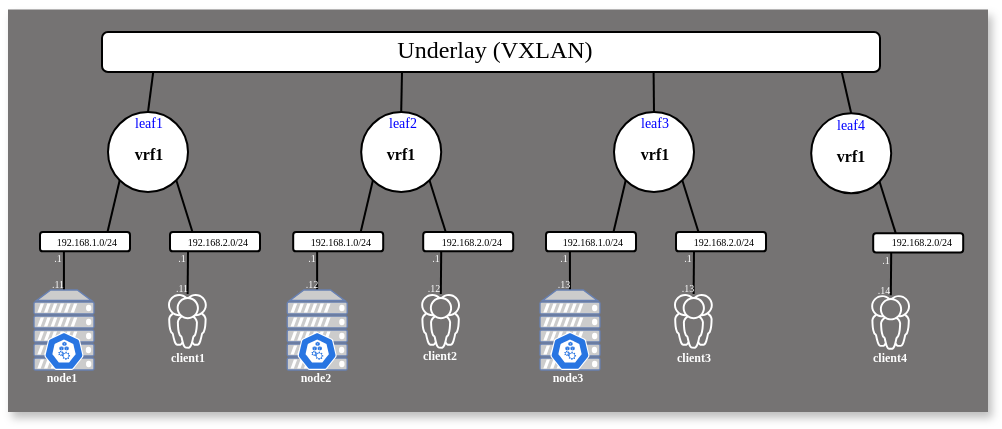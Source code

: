 <mxfile version="21.6.8" type="device">
  <diagram name="Page-1" id="On6yJk_Hg7oKFl7p0mdY">
    <mxGraphModel dx="1036" dy="719" grid="1" gridSize="10" guides="1" tooltips="1" connect="1" arrows="1" fold="1" page="1" pageScale="1" pageWidth="850" pageHeight="1100" math="0" shadow="0">
      <root>
        <mxCell id="0" />
        <mxCell id="1" parent="0" />
        <mxCell id="uLg59qGG4U38qY8t5iAr-1" value="" style="whiteSpace=wrap;html=1;strokeColor=none;fillColor=#757373;labelBackgroundColor=none;shadow=1;fontFamily=Google Sans;fontSource=https%3A%2F%2Ffonts.googleapis.com%2Fcss%3Ffamily%3DGoogle%2BSans;" parent="1" vertex="1">
          <mxGeometry x="110" y="468.75" width="490" height="201.25" as="geometry" />
        </mxCell>
        <mxCell id="uLg59qGG4U38qY8t5iAr-44" value="&lt;font color=&quot;#ffffff&quot; data-font-src=&quot;https://fonts.googleapis.com/css?family=Google+Sans&quot; style=&quot;font-size: 6px;&quot;&gt;&lt;b style=&quot;&quot;&gt;node1&lt;/b&gt;&lt;/font&gt;" style="text;strokeColor=none;align=center;fillColor=none;html=1;verticalAlign=middle;whiteSpace=wrap;rounded=0;rotation=0;fontFamily=Google Sans;fontSource=https%3A%2F%2Ffonts.googleapis.com%2Fcss%3Ffamily%3DGoogle%2BSans;" parent="1" vertex="1">
          <mxGeometry x="119.4" y="649" width="36" height="4" as="geometry" />
        </mxCell>
        <mxCell id="uLg59qGG4U38qY8t5iAr-86" value="&lt;font color=&quot;#ffffff&quot; data-font-src=&quot;https://fonts.googleapis.com/css?family=Google+Sans&quot; style=&quot;font-size: 6px;&quot;&gt;&lt;b style=&quot;&quot;&gt;client1&lt;/b&gt;&lt;/font&gt;" style="text;strokeColor=none;align=center;fillColor=none;html=1;verticalAlign=middle;whiteSpace=wrap;rounded=0;rotation=0;fontFamily=Google Sans;fontSource=https%3A%2F%2Ffonts.googleapis.com%2Fcss%3Ffamily%3DGoogle%2BSans;" parent="1" vertex="1">
          <mxGeometry x="181.7" y="639" width="36" height="4" as="geometry" />
        </mxCell>
        <mxCell id="uLg59qGG4U38qY8t5iAr-94" value="" style="sketch=0;pointerEvents=1;shadow=0;dashed=0;html=1;strokeColor=none;fillColor=#FFFFFF;aspect=fixed;labelPosition=center;verticalLabelPosition=bottom;verticalAlign=top;align=center;outlineConnect=0;shape=mxgraph.vvd.user_group;fontFamily=Google Sans;fontSource=https%3A%2F%2Ffonts.googleapis.com%2Fcss%3Ffamily%3DGoogle%2BSans;" parent="1" vertex="1">
          <mxGeometry x="190" y="611.0" width="19.4" height="27.33" as="geometry" />
        </mxCell>
        <mxCell id="4zfVuzfaXlXtFDiJQvgs-2" value="" style="whiteSpace=wrap;html=1;rounded=1;fontFamily=Google Sans;fontSource=https%3A%2F%2Ffonts.googleapis.com%2Fcss%3Ffamily%3DGoogle%2BSans;" parent="1" vertex="1">
          <mxGeometry x="126" y="580" width="45" height="9.67" as="geometry" />
        </mxCell>
        <mxCell id="4zfVuzfaXlXtFDiJQvgs-95" style="edgeStyle=none;rounded=0;orthogonalLoop=1;jettySize=auto;html=1;exitX=0.5;exitY=0;exitDx=0;exitDy=0;entryX=0.066;entryY=0.981;entryDx=0;entryDy=0;entryPerimeter=0;endArrow=none;endFill=0;fontFamily=Google Sans;fontSource=https%3A%2F%2Ffonts.googleapis.com%2Fcss%3Ffamily%3DGoogle%2BSans;" parent="1" source="4zfVuzfaXlXtFDiJQvgs-3" target="4zfVuzfaXlXtFDiJQvgs-92" edge="1">
          <mxGeometry relative="1" as="geometry" />
        </mxCell>
        <mxCell id="4zfVuzfaXlXtFDiJQvgs-3" value="" style="ellipse;whiteSpace=wrap;html=1;fontFamily=Google Sans;fontSource=https%3A%2F%2Ffonts.googleapis.com%2Fcss%3Ffamily%3DGoogle%2BSans;" parent="1" vertex="1">
          <mxGeometry x="160" y="520" width="40" height="40" as="geometry" />
        </mxCell>
        <mxCell id="4zfVuzfaXlXtFDiJQvgs-8" value="" style="whiteSpace=wrap;html=1;rounded=1;fontFamily=Google Sans;fontSource=https%3A%2F%2Ffonts.googleapis.com%2Fcss%3Ffamily%3DGoogle%2BSans;" parent="1" vertex="1">
          <mxGeometry x="191" y="580" width="45" height="9.67" as="geometry" />
        </mxCell>
        <mxCell id="4zfVuzfaXlXtFDiJQvgs-11" value="&lt;font style=&quot;font-size: 5px;&quot; data-font-src=&quot;https://fonts.googleapis.com/css?family=Google+Sans&quot;&gt;192.168.1.0/24&lt;/font&gt;" style="text;strokeColor=none;align=center;fillColor=none;html=1;verticalAlign=middle;whiteSpace=wrap;rounded=0;fontSize=5;fontFamily=Google Sans;fontSource=https%3A%2F%2Ffonts.googleapis.com%2Fcss%3Ffamily%3DGoogle%2BSans;" parent="1" vertex="1">
          <mxGeometry x="124" y="580" width="51" height="10" as="geometry" />
        </mxCell>
        <mxCell id="4zfVuzfaXlXtFDiJQvgs-12" value="&lt;font style=&quot;font-size: 5px;&quot; data-font-src=&quot;https://fonts.googleapis.com/css?family=Google+Sans&quot;&gt;192.168.2.0/24&lt;/font&gt;" style="text;strokeColor=none;align=center;fillColor=none;html=1;verticalAlign=middle;whiteSpace=wrap;rounded=0;fontSize=5;fontFamily=Google Sans;fontSource=https%3A%2F%2Ffonts.googleapis.com%2Fcss%3Ffamily%3DGoogle%2BSans;" parent="1" vertex="1">
          <mxGeometry x="189" y="580" width="52" height="10.16" as="geometry" />
        </mxCell>
        <mxCell id="4zfVuzfaXlXtFDiJQvgs-14" value="" style="endArrow=none;html=1;rounded=0;fontFamily=Google Sans;fontSource=https%3A%2F%2Ffonts.googleapis.com%2Fcss%3Ffamily%3DGoogle%2BSans;" parent="1" source="uLg59qGG4U38qY8t5iAr-17" edge="1">
          <mxGeometry width="50" height="50" relative="1" as="geometry">
            <mxPoint x="138" y="600" as="sourcePoint" />
            <mxPoint x="137.96" y="590" as="targetPoint" />
          </mxGeometry>
        </mxCell>
        <mxCell id="uLg59qGG4U38qY8t5iAr-17" value="" style="fontColor=#0066CC;verticalAlign=top;verticalLabelPosition=bottom;labelPosition=center;align=center;html=1;outlineConnect=0;fillColor=#CCCCCC;strokeColor=#6881B3;gradientColor=none;gradientDirection=north;strokeWidth=2;shape=mxgraph.networks.server;fontFamily=Google Sans;fontSource=https%3A%2F%2Ffonts.googleapis.com%2Fcss%3Ffamily%3DGoogle%2BSans;" parent="1" vertex="1">
          <mxGeometry x="123.0" y="609" width="30" height="40" as="geometry" />
        </mxCell>
        <mxCell id="uLg59qGG4U38qY8t5iAr-18" value="" style="sketch=0;html=1;dashed=0;whitespace=wrap;fillColor=#2875E2;strokeColor=#ffffff;points=[[0.005,0.63,0],[0.1,0.2,0],[0.9,0.2,0],[0.5,0,0],[0.995,0.63,0],[0.72,0.99,0],[0.5,1,0],[0.28,0.99,0]];verticalLabelPosition=bottom;align=center;verticalAlign=top;shape=mxgraph.kubernetes.icon;prIcon=node;fontFamily=Google Sans;fontSource=https%3A%2F%2Ffonts.googleapis.com%2Fcss%3Ffamily%3DGoogle%2BSans;" parent="1" vertex="1">
          <mxGeometry x="128.2" y="630" width="19.6" height="19" as="geometry" />
        </mxCell>
        <mxCell id="4zfVuzfaXlXtFDiJQvgs-15" value="" style="endArrow=none;html=1;rounded=0;fontFamily=Google Sans;fontSource=https%3A%2F%2Ffonts.googleapis.com%2Fcss%3Ffamily%3DGoogle%2BSans;" parent="1" source="uLg59qGG4U38qY8t5iAr-94" edge="1">
          <mxGeometry width="50" height="50" relative="1" as="geometry">
            <mxPoint x="200" y="619.67" as="sourcePoint" />
            <mxPoint x="200" y="589.67" as="targetPoint" />
          </mxGeometry>
        </mxCell>
        <mxCell id="4zfVuzfaXlXtFDiJQvgs-17" value="&lt;font color=&quot;#ffffff&quot;&gt;.1&lt;/font&gt;" style="text;strokeColor=none;align=center;fillColor=none;html=1;verticalAlign=middle;whiteSpace=wrap;rounded=0;fontSize=5;fontFamily=Google Sans;fontSource=https%3A%2F%2Ffonts.googleapis.com%2Fcss%3Ffamily%3DGoogle%2BSans;" parent="1" vertex="1">
          <mxGeometry x="125" y="588" width="20" height="10" as="geometry" />
        </mxCell>
        <mxCell id="4zfVuzfaXlXtFDiJQvgs-18" value="&lt;font color=&quot;#ffffff&quot;&gt;.11&lt;/font&gt;" style="text;strokeColor=none;align=center;fillColor=none;html=1;verticalAlign=middle;whiteSpace=wrap;rounded=0;fontSize=5;fontFamily=Google Sans;fontSource=https%3A%2F%2Ffonts.googleapis.com%2Fcss%3Ffamily%3DGoogle%2BSans;" parent="1" vertex="1">
          <mxGeometry x="125" y="601" width="20" height="10" as="geometry" />
        </mxCell>
        <mxCell id="4zfVuzfaXlXtFDiJQvgs-19" value="&lt;font color=&quot;#ffffff&quot;&gt;.11&lt;/font&gt;" style="text;strokeColor=none;align=center;fillColor=none;html=1;verticalAlign=middle;whiteSpace=wrap;rounded=0;fontSize=5;fontFamily=Google Sans;fontSource=https%3A%2F%2Ffonts.googleapis.com%2Fcss%3Ffamily%3DGoogle%2BSans;" parent="1" vertex="1">
          <mxGeometry x="187.4" y="603" width="20" height="10" as="geometry" />
        </mxCell>
        <mxCell id="4zfVuzfaXlXtFDiJQvgs-20" value="&lt;font color=&quot;#ffffff&quot;&gt;.1&lt;/font&gt;" style="text;strokeColor=none;align=center;fillColor=none;html=1;verticalAlign=middle;whiteSpace=wrap;rounded=0;fontSize=5;fontFamily=Google Sans;fontSource=https%3A%2F%2Ffonts.googleapis.com%2Fcss%3Ffamily%3DGoogle%2BSans;" parent="1" vertex="1">
          <mxGeometry x="187.4" y="588" width="20" height="10" as="geometry" />
        </mxCell>
        <mxCell id="4zfVuzfaXlXtFDiJQvgs-21" value="" style="endArrow=none;html=1;rounded=0;entryX=0;entryY=1;entryDx=0;entryDy=0;exitX=0.75;exitY=0;exitDx=0;exitDy=0;fontFamily=Google Sans;fontSource=https%3A%2F%2Ffonts.googleapis.com%2Fcss%3Ffamily%3DGoogle%2BSans;" parent="1" source="4zfVuzfaXlXtFDiJQvgs-2" target="4zfVuzfaXlXtFDiJQvgs-3" edge="1">
          <mxGeometry width="50" height="50" relative="1" as="geometry">
            <mxPoint x="140" y="620" as="sourcePoint" />
            <mxPoint x="190" y="570" as="targetPoint" />
          </mxGeometry>
        </mxCell>
        <mxCell id="4zfVuzfaXlXtFDiJQvgs-22" value="" style="endArrow=none;html=1;rounded=0;entryX=1;entryY=1;entryDx=0;entryDy=0;exitX=0.25;exitY=0;exitDx=0;exitDy=0;fontFamily=Google Sans;fontSource=https%3A%2F%2Ffonts.googleapis.com%2Fcss%3Ffamily%3DGoogle%2BSans;" parent="1" source="4zfVuzfaXlXtFDiJQvgs-8" target="4zfVuzfaXlXtFDiJQvgs-3" edge="1">
          <mxGeometry width="50" height="50" relative="1" as="geometry">
            <mxPoint x="140" y="620" as="sourcePoint" />
            <mxPoint x="190" y="570" as="targetPoint" />
          </mxGeometry>
        </mxCell>
        <mxCell id="4zfVuzfaXlXtFDiJQvgs-23" value="&lt;font size=&quot;1&quot; style=&quot;&quot; data-font-src=&quot;https://fonts.googleapis.com/css?family=Google+Sans&quot;&gt;&lt;b style=&quot;font-size: 8px;&quot;&gt;vrf1&lt;/b&gt;&lt;/font&gt;" style="text;strokeColor=none;align=center;fillColor=none;html=1;verticalAlign=middle;whiteSpace=wrap;rounded=0;fontSize=5;fontFamily=Google Sans;fontSource=https%3A%2F%2Ffonts.googleapis.com%2Fcss%3Ffamily%3DGoogle%2BSans;" parent="1" vertex="1">
          <mxGeometry x="154.5" y="535" width="51" height="10" as="geometry" />
        </mxCell>
        <mxCell id="4zfVuzfaXlXtFDiJQvgs-24" value="&lt;font color=&quot;#0000ff&quot; style=&quot;font-size: 7px;&quot; data-font-src=&quot;https://fonts.googleapis.com/css?family=Google+Sans&quot;&gt;leaf1&lt;/font&gt;" style="text;strokeColor=none;align=center;fillColor=none;html=1;verticalAlign=middle;whiteSpace=wrap;rounded=0;fontSize=5;fontFamily=Google Sans;fontSource=https%3A%2F%2Ffonts.googleapis.com%2Fcss%3Ffamily%3DGoogle%2BSans;" parent="1" vertex="1">
          <mxGeometry x="154.5" y="520.58" width="51" height="10" as="geometry" />
        </mxCell>
        <mxCell id="4zfVuzfaXlXtFDiJQvgs-25" value="&lt;font color=&quot;#ffffff&quot; data-font-src=&quot;https://fonts.googleapis.com/css?family=Google+Sans&quot; style=&quot;font-size: 6px;&quot;&gt;&lt;b style=&quot;&quot;&gt;node2&lt;/b&gt;&lt;/font&gt;" style="text;strokeColor=none;align=center;fillColor=none;html=1;verticalAlign=middle;whiteSpace=wrap;rounded=0;rotation=0;fontFamily=Google Sans;fontSource=https%3A%2F%2Ffonts.googleapis.com%2Fcss%3Ffamily%3DGoogle%2BSans;" parent="1" vertex="1">
          <mxGeometry x="246" y="649" width="36" height="4" as="geometry" />
        </mxCell>
        <mxCell id="4zfVuzfaXlXtFDiJQvgs-26" value="&lt;font color=&quot;#ffffff&quot; data-font-src=&quot;https://fonts.googleapis.com/css?family=Google+Sans&quot; style=&quot;font-size: 6px;&quot;&gt;&lt;b style=&quot;&quot;&gt;client2&lt;/b&gt;&lt;/font&gt;" style="text;strokeColor=none;align=center;fillColor=none;html=1;verticalAlign=middle;whiteSpace=wrap;rounded=0;rotation=0;fontFamily=Google Sans;fontSource=https%3A%2F%2Ffonts.googleapis.com%2Fcss%3Ffamily%3DGoogle%2BSans;" parent="1" vertex="1">
          <mxGeometry x="308.3" y="638.33" width="36" height="4" as="geometry" />
        </mxCell>
        <mxCell id="4zfVuzfaXlXtFDiJQvgs-27" value="" style="sketch=0;pointerEvents=1;shadow=0;dashed=0;html=1;strokeColor=none;fillColor=#FFFFFF;aspect=fixed;labelPosition=center;verticalLabelPosition=bottom;verticalAlign=top;align=center;outlineConnect=0;shape=mxgraph.vvd.user_group;fontFamily=Google Sans;fontSource=https%3A%2F%2Ffonts.googleapis.com%2Fcss%3Ffamily%3DGoogle%2BSans;" parent="1" vertex="1">
          <mxGeometry x="316.6" y="611.0" width="19.4" height="27.33" as="geometry" />
        </mxCell>
        <mxCell id="4zfVuzfaXlXtFDiJQvgs-28" value="" style="whiteSpace=wrap;html=1;rounded=1;fontFamily=Google Sans;fontSource=https%3A%2F%2Ffonts.googleapis.com%2Fcss%3Ffamily%3DGoogle%2BSans;" parent="1" vertex="1">
          <mxGeometry x="252.6" y="580" width="45" height="9.67" as="geometry" />
        </mxCell>
        <mxCell id="4zfVuzfaXlXtFDiJQvgs-29" value="" style="ellipse;whiteSpace=wrap;html=1;fontFamily=Google Sans;fontSource=https%3A%2F%2Ffonts.googleapis.com%2Fcss%3Ffamily%3DGoogle%2BSans;" parent="1" vertex="1">
          <mxGeometry x="286.6" y="520" width="40" height="40" as="geometry" />
        </mxCell>
        <mxCell id="4zfVuzfaXlXtFDiJQvgs-30" value="" style="whiteSpace=wrap;html=1;rounded=1;fontFamily=Google Sans;fontSource=https%3A%2F%2Ffonts.googleapis.com%2Fcss%3Ffamily%3DGoogle%2BSans;" parent="1" vertex="1">
          <mxGeometry x="317.6" y="580" width="45" height="9.67" as="geometry" />
        </mxCell>
        <mxCell id="4zfVuzfaXlXtFDiJQvgs-31" value="&lt;font style=&quot;font-size: 5px;&quot; data-font-src=&quot;https://fonts.googleapis.com/css?family=Google+Sans&quot;&gt;192.168.1.0/24&lt;/font&gt;" style="text;strokeColor=none;align=center;fillColor=none;html=1;verticalAlign=middle;whiteSpace=wrap;rounded=0;fontSize=5;fontFamily=Google Sans;fontSource=https%3A%2F%2Ffonts.googleapis.com%2Fcss%3Ffamily%3DGoogle%2BSans;" parent="1" vertex="1">
          <mxGeometry x="250.6" y="580" width="51" height="10" as="geometry" />
        </mxCell>
        <mxCell id="4zfVuzfaXlXtFDiJQvgs-32" value="&lt;font style=&quot;font-size: 5px;&quot; data-font-src=&quot;https://fonts.googleapis.com/css?family=Google+Sans&quot;&gt;192.168.2.0/24&lt;/font&gt;" style="text;strokeColor=none;align=center;fillColor=none;html=1;verticalAlign=middle;whiteSpace=wrap;rounded=0;fontSize=5;fontFamily=Google Sans;fontSource=https%3A%2F%2Ffonts.googleapis.com%2Fcss%3Ffamily%3DGoogle%2BSans;" parent="1" vertex="1">
          <mxGeometry x="315.6" y="580" width="52" height="10.16" as="geometry" />
        </mxCell>
        <mxCell id="4zfVuzfaXlXtFDiJQvgs-33" value="" style="endArrow=none;html=1;rounded=0;fontFamily=Google Sans;fontSource=https%3A%2F%2Ffonts.googleapis.com%2Fcss%3Ffamily%3DGoogle%2BSans;" parent="1" source="4zfVuzfaXlXtFDiJQvgs-34" edge="1">
          <mxGeometry width="50" height="50" relative="1" as="geometry">
            <mxPoint x="264.6" y="600" as="sourcePoint" />
            <mxPoint x="264.56" y="590" as="targetPoint" />
          </mxGeometry>
        </mxCell>
        <mxCell id="4zfVuzfaXlXtFDiJQvgs-34" value="" style="fontColor=#0066CC;verticalAlign=top;verticalLabelPosition=bottom;labelPosition=center;align=center;html=1;outlineConnect=0;fillColor=#CCCCCC;strokeColor=#6881B3;gradientColor=none;gradientDirection=north;strokeWidth=2;shape=mxgraph.networks.server;fontFamily=Google Sans;fontSource=https%3A%2F%2Ffonts.googleapis.com%2Fcss%3Ffamily%3DGoogle%2BSans;" parent="1" vertex="1">
          <mxGeometry x="249.6" y="609" width="30" height="40" as="geometry" />
        </mxCell>
        <mxCell id="4zfVuzfaXlXtFDiJQvgs-35" value="" style="sketch=0;html=1;dashed=0;whitespace=wrap;fillColor=#2875E2;strokeColor=#ffffff;points=[[0.005,0.63,0],[0.1,0.2,0],[0.9,0.2,0],[0.5,0,0],[0.995,0.63,0],[0.72,0.99,0],[0.5,1,0],[0.28,0.99,0]];verticalLabelPosition=bottom;align=center;verticalAlign=top;shape=mxgraph.kubernetes.icon;prIcon=node;fontFamily=Google Sans;fontSource=https%3A%2F%2Ffonts.googleapis.com%2Fcss%3Ffamily%3DGoogle%2BSans;" parent="1" vertex="1">
          <mxGeometry x="254.8" y="630" width="19.6" height="19" as="geometry" />
        </mxCell>
        <mxCell id="4zfVuzfaXlXtFDiJQvgs-36" value="" style="endArrow=none;html=1;rounded=0;fontFamily=Google Sans;fontSource=https%3A%2F%2Ffonts.googleapis.com%2Fcss%3Ffamily%3DGoogle%2BSans;" parent="1" source="4zfVuzfaXlXtFDiJQvgs-27" edge="1">
          <mxGeometry width="50" height="50" relative="1" as="geometry">
            <mxPoint x="326.6" y="619.67" as="sourcePoint" />
            <mxPoint x="326.6" y="589.67" as="targetPoint" />
          </mxGeometry>
        </mxCell>
        <mxCell id="4zfVuzfaXlXtFDiJQvgs-37" value="&lt;font color=&quot;#ffffff&quot;&gt;.1&lt;/font&gt;" style="text;strokeColor=none;align=center;fillColor=none;html=1;verticalAlign=middle;whiteSpace=wrap;rounded=0;fontSize=5;fontFamily=Google Sans;fontSource=https%3A%2F%2Ffonts.googleapis.com%2Fcss%3Ffamily%3DGoogle%2BSans;" parent="1" vertex="1">
          <mxGeometry x="251.6" y="588" width="20" height="10" as="geometry" />
        </mxCell>
        <mxCell id="4zfVuzfaXlXtFDiJQvgs-38" value="&lt;font color=&quot;#ffffff&quot;&gt;.12&lt;/font&gt;" style="text;strokeColor=none;align=center;fillColor=none;html=1;verticalAlign=middle;whiteSpace=wrap;rounded=0;fontSize=5;fontFamily=Google Sans;fontSource=https%3A%2F%2Ffonts.googleapis.com%2Fcss%3Ffamily%3DGoogle%2BSans;" parent="1" vertex="1">
          <mxGeometry x="251.6" y="601" width="20" height="10" as="geometry" />
        </mxCell>
        <mxCell id="4zfVuzfaXlXtFDiJQvgs-39" value="&lt;font color=&quot;#ffffff&quot;&gt;.12&lt;/font&gt;" style="text;strokeColor=none;align=center;fillColor=none;html=1;verticalAlign=middle;whiteSpace=wrap;rounded=0;fontSize=5;fontFamily=Google Sans;fontSource=https%3A%2F%2Ffonts.googleapis.com%2Fcss%3Ffamily%3DGoogle%2BSans;" parent="1" vertex="1">
          <mxGeometry x="313" y="603" width="20" height="10" as="geometry" />
        </mxCell>
        <mxCell id="4zfVuzfaXlXtFDiJQvgs-40" value="&lt;font color=&quot;#ffffff&quot;&gt;.1&lt;/font&gt;" style="text;strokeColor=none;align=center;fillColor=none;html=1;verticalAlign=middle;whiteSpace=wrap;rounded=0;fontSize=5;fontFamily=Google Sans;fontSource=https%3A%2F%2Ffonts.googleapis.com%2Fcss%3Ffamily%3DGoogle%2BSans;" parent="1" vertex="1">
          <mxGeometry x="314" y="588" width="20" height="10" as="geometry" />
        </mxCell>
        <mxCell id="4zfVuzfaXlXtFDiJQvgs-41" value="" style="endArrow=none;html=1;rounded=0;entryX=0;entryY=1;entryDx=0;entryDy=0;exitX=0.75;exitY=0;exitDx=0;exitDy=0;fontFamily=Google Sans;fontSource=https%3A%2F%2Ffonts.googleapis.com%2Fcss%3Ffamily%3DGoogle%2BSans;" parent="1" source="4zfVuzfaXlXtFDiJQvgs-28" target="4zfVuzfaXlXtFDiJQvgs-29" edge="1">
          <mxGeometry width="50" height="50" relative="1" as="geometry">
            <mxPoint x="266.6" y="620" as="sourcePoint" />
            <mxPoint x="316.6" y="570" as="targetPoint" />
          </mxGeometry>
        </mxCell>
        <mxCell id="4zfVuzfaXlXtFDiJQvgs-42" value="" style="endArrow=none;html=1;rounded=0;entryX=1;entryY=1;entryDx=0;entryDy=0;exitX=0.25;exitY=0;exitDx=0;exitDy=0;fontFamily=Google Sans;fontSource=https%3A%2F%2Ffonts.googleapis.com%2Fcss%3Ffamily%3DGoogle%2BSans;" parent="1" source="4zfVuzfaXlXtFDiJQvgs-30" target="4zfVuzfaXlXtFDiJQvgs-29" edge="1">
          <mxGeometry width="50" height="50" relative="1" as="geometry">
            <mxPoint x="266.6" y="620" as="sourcePoint" />
            <mxPoint x="316.6" y="570" as="targetPoint" />
          </mxGeometry>
        </mxCell>
        <mxCell id="4zfVuzfaXlXtFDiJQvgs-43" value="&lt;font size=&quot;1&quot; style=&quot;&quot; data-font-src=&quot;https://fonts.googleapis.com/css?family=Google+Sans&quot;&gt;&lt;b style=&quot;font-size: 8px;&quot;&gt;vrf1&lt;/b&gt;&lt;/font&gt;" style="text;strokeColor=none;align=center;fillColor=none;html=1;verticalAlign=middle;whiteSpace=wrap;rounded=0;fontSize=5;fontFamily=Google Sans;fontSource=https%3A%2F%2Ffonts.googleapis.com%2Fcss%3Ffamily%3DGoogle%2BSans;" parent="1" vertex="1">
          <mxGeometry x="281.1" y="535" width="51" height="10" as="geometry" />
        </mxCell>
        <mxCell id="4zfVuzfaXlXtFDiJQvgs-44" value="&lt;font color=&quot;#0000ff&quot; style=&quot;font-size: 7px;&quot; data-font-src=&quot;https://fonts.googleapis.com/css?family=Google+Sans&quot;&gt;leaf2&lt;/font&gt;" style="text;strokeColor=none;align=center;fillColor=none;html=1;verticalAlign=middle;whiteSpace=wrap;rounded=0;fontSize=5;fontFamily=Google Sans;fontSource=https%3A%2F%2Ffonts.googleapis.com%2Fcss%3Ffamily%3DGoogle%2BSans;" parent="1" vertex="1">
          <mxGeometry x="282" y="520.58" width="51" height="10" as="geometry" />
        </mxCell>
        <mxCell id="4zfVuzfaXlXtFDiJQvgs-45" value="&lt;font color=&quot;#ffffff&quot; data-font-src=&quot;https://fonts.googleapis.com/css?family=Google+Sans&quot; style=&quot;font-size: 6px;&quot;&gt;&lt;b style=&quot;&quot;&gt;node3&lt;/b&gt;&lt;/font&gt;" style="text;strokeColor=none;align=center;fillColor=none;html=1;verticalAlign=middle;whiteSpace=wrap;rounded=0;rotation=0;fontFamily=Google Sans;fontSource=https%3A%2F%2Ffonts.googleapis.com%2Fcss%3Ffamily%3DGoogle%2BSans;" parent="1" vertex="1">
          <mxGeometry x="372.4" y="649" width="36" height="4" as="geometry" />
        </mxCell>
        <mxCell id="4zfVuzfaXlXtFDiJQvgs-46" value="&lt;font color=&quot;#ffffff&quot; data-font-src=&quot;https://fonts.googleapis.com/css?family=Google+Sans&quot; style=&quot;font-size: 6px;&quot;&gt;&lt;b style=&quot;&quot;&gt;client3&lt;/b&gt;&lt;/font&gt;" style="text;strokeColor=none;align=center;fillColor=none;html=1;verticalAlign=middle;whiteSpace=wrap;rounded=0;rotation=0;fontFamily=Google Sans;fontSource=https%3A%2F%2Ffonts.googleapis.com%2Fcss%3Ffamily%3DGoogle%2BSans;" parent="1" vertex="1">
          <mxGeometry x="434.7" y="639" width="36" height="4" as="geometry" />
        </mxCell>
        <mxCell id="4zfVuzfaXlXtFDiJQvgs-47" value="" style="sketch=0;pointerEvents=1;shadow=0;dashed=0;html=1;strokeColor=none;fillColor=#FFFFFF;aspect=fixed;labelPosition=center;verticalLabelPosition=bottom;verticalAlign=top;align=center;outlineConnect=0;shape=mxgraph.vvd.user_group;fontFamily=Google Sans;fontSource=https%3A%2F%2Ffonts.googleapis.com%2Fcss%3Ffamily%3DGoogle%2BSans;" parent="1" vertex="1">
          <mxGeometry x="443" y="611.0" width="19.4" height="27.33" as="geometry" />
        </mxCell>
        <mxCell id="4zfVuzfaXlXtFDiJQvgs-48" value="" style="whiteSpace=wrap;html=1;rounded=1;fontFamily=Google Sans;fontSource=https%3A%2F%2Ffonts.googleapis.com%2Fcss%3Ffamily%3DGoogle%2BSans;" parent="1" vertex="1">
          <mxGeometry x="379" y="580" width="45" height="9.67" as="geometry" />
        </mxCell>
        <mxCell id="4zfVuzfaXlXtFDiJQvgs-49" value="" style="ellipse;whiteSpace=wrap;html=1;fontFamily=Google Sans;fontSource=https%3A%2F%2Ffonts.googleapis.com%2Fcss%3Ffamily%3DGoogle%2BSans;" parent="1" vertex="1">
          <mxGeometry x="413" y="520" width="40" height="40" as="geometry" />
        </mxCell>
        <mxCell id="4zfVuzfaXlXtFDiJQvgs-50" value="" style="whiteSpace=wrap;html=1;rounded=1;fontFamily=Google Sans;fontSource=https%3A%2F%2Ffonts.googleapis.com%2Fcss%3Ffamily%3DGoogle%2BSans;" parent="1" vertex="1">
          <mxGeometry x="444" y="580" width="45" height="9.67" as="geometry" />
        </mxCell>
        <mxCell id="4zfVuzfaXlXtFDiJQvgs-51" value="&lt;font style=&quot;font-size: 5px;&quot; data-font-src=&quot;https://fonts.googleapis.com/css?family=Google+Sans&quot;&gt;192.168.1.0/24&lt;/font&gt;" style="text;strokeColor=none;align=center;fillColor=none;html=1;verticalAlign=middle;whiteSpace=wrap;rounded=0;fontSize=5;fontFamily=Google Sans;fontSource=https%3A%2F%2Ffonts.googleapis.com%2Fcss%3Ffamily%3DGoogle%2BSans;" parent="1" vertex="1">
          <mxGeometry x="377" y="580" width="51" height="10" as="geometry" />
        </mxCell>
        <mxCell id="4zfVuzfaXlXtFDiJQvgs-52" value="&lt;font style=&quot;font-size: 5px;&quot; data-font-src=&quot;https://fonts.googleapis.com/css?family=Google+Sans&quot;&gt;192.168.2.0/24&lt;/font&gt;" style="text;strokeColor=none;align=center;fillColor=none;html=1;verticalAlign=middle;whiteSpace=wrap;rounded=0;fontSize=5;fontFamily=Google Sans;fontSource=https%3A%2F%2Ffonts.googleapis.com%2Fcss%3Ffamily%3DGoogle%2BSans;" parent="1" vertex="1">
          <mxGeometry x="442" y="580" width="52" height="10.16" as="geometry" />
        </mxCell>
        <mxCell id="4zfVuzfaXlXtFDiJQvgs-53" value="" style="endArrow=none;html=1;rounded=0;fontFamily=Google Sans;fontSource=https%3A%2F%2Ffonts.googleapis.com%2Fcss%3Ffamily%3DGoogle%2BSans;" parent="1" source="4zfVuzfaXlXtFDiJQvgs-54" edge="1">
          <mxGeometry width="50" height="50" relative="1" as="geometry">
            <mxPoint x="391" y="600" as="sourcePoint" />
            <mxPoint x="390.96" y="590" as="targetPoint" />
          </mxGeometry>
        </mxCell>
        <mxCell id="4zfVuzfaXlXtFDiJQvgs-54" value="" style="fontColor=#0066CC;verticalAlign=top;verticalLabelPosition=bottom;labelPosition=center;align=center;html=1;outlineConnect=0;fillColor=#CCCCCC;strokeColor=#6881B3;gradientColor=none;gradientDirection=north;strokeWidth=2;shape=mxgraph.networks.server;fontFamily=Google Sans;fontSource=https%3A%2F%2Ffonts.googleapis.com%2Fcss%3Ffamily%3DGoogle%2BSans;" parent="1" vertex="1">
          <mxGeometry x="376" y="609" width="30" height="40" as="geometry" />
        </mxCell>
        <mxCell id="4zfVuzfaXlXtFDiJQvgs-55" value="" style="sketch=0;html=1;dashed=0;whitespace=wrap;fillColor=#2875E2;strokeColor=#ffffff;points=[[0.005,0.63,0],[0.1,0.2,0],[0.9,0.2,0],[0.5,0,0],[0.995,0.63,0],[0.72,0.99,0],[0.5,1,0],[0.28,0.99,0]];verticalLabelPosition=bottom;align=center;verticalAlign=top;shape=mxgraph.kubernetes.icon;prIcon=node;fontFamily=Google Sans;fontSource=https%3A%2F%2Ffonts.googleapis.com%2Fcss%3Ffamily%3DGoogle%2BSans;" parent="1" vertex="1">
          <mxGeometry x="381.2" y="630" width="19.6" height="19" as="geometry" />
        </mxCell>
        <mxCell id="4zfVuzfaXlXtFDiJQvgs-56" value="" style="endArrow=none;html=1;rounded=0;fontFamily=Google Sans;fontSource=https%3A%2F%2Ffonts.googleapis.com%2Fcss%3Ffamily%3DGoogle%2BSans;" parent="1" source="4zfVuzfaXlXtFDiJQvgs-47" edge="1">
          <mxGeometry width="50" height="50" relative="1" as="geometry">
            <mxPoint x="453" y="619.67" as="sourcePoint" />
            <mxPoint x="453" y="589.67" as="targetPoint" />
          </mxGeometry>
        </mxCell>
        <mxCell id="4zfVuzfaXlXtFDiJQvgs-57" value="&lt;font color=&quot;#ffffff&quot;&gt;.1&lt;/font&gt;" style="text;strokeColor=none;align=center;fillColor=none;html=1;verticalAlign=middle;whiteSpace=wrap;rounded=0;fontSize=5;fontFamily=Google Sans;fontSource=https%3A%2F%2Ffonts.googleapis.com%2Fcss%3Ffamily%3DGoogle%2BSans;" parent="1" vertex="1">
          <mxGeometry x="378" y="588" width="20" height="10" as="geometry" />
        </mxCell>
        <mxCell id="4zfVuzfaXlXtFDiJQvgs-58" value="&lt;font color=&quot;#ffffff&quot;&gt;.13&lt;/font&gt;" style="text;strokeColor=none;align=center;fillColor=none;html=1;verticalAlign=middle;whiteSpace=wrap;rounded=0;fontSize=5;fontFamily=Google Sans;fontSource=https%3A%2F%2Ffonts.googleapis.com%2Fcss%3Ffamily%3DGoogle%2BSans;" parent="1" vertex="1">
          <mxGeometry x="378" y="601" width="20" height="10" as="geometry" />
        </mxCell>
        <mxCell id="4zfVuzfaXlXtFDiJQvgs-59" value="&lt;font color=&quot;#ffffff&quot;&gt;.13&lt;/font&gt;" style="text;strokeColor=none;align=center;fillColor=none;html=1;verticalAlign=middle;whiteSpace=wrap;rounded=0;fontSize=5;fontFamily=Google Sans;fontSource=https%3A%2F%2Ffonts.googleapis.com%2Fcss%3Ffamily%3DGoogle%2BSans;" parent="1" vertex="1">
          <mxGeometry x="440.4" y="603" width="20" height="10" as="geometry" />
        </mxCell>
        <mxCell id="4zfVuzfaXlXtFDiJQvgs-60" value="&lt;font color=&quot;#ffffff&quot;&gt;.1&lt;/font&gt;" style="text;strokeColor=none;align=center;fillColor=none;html=1;verticalAlign=middle;whiteSpace=wrap;rounded=0;fontSize=5;fontFamily=Google Sans;fontSource=https%3A%2F%2Ffonts.googleapis.com%2Fcss%3Ffamily%3DGoogle%2BSans;" parent="1" vertex="1">
          <mxGeometry x="440.4" y="588" width="20" height="10" as="geometry" />
        </mxCell>
        <mxCell id="4zfVuzfaXlXtFDiJQvgs-61" value="" style="endArrow=none;html=1;rounded=0;entryX=0;entryY=1;entryDx=0;entryDy=0;exitX=0.75;exitY=0;exitDx=0;exitDy=0;fontFamily=Google Sans;fontSource=https%3A%2F%2Ffonts.googleapis.com%2Fcss%3Ffamily%3DGoogle%2BSans;" parent="1" source="4zfVuzfaXlXtFDiJQvgs-48" target="4zfVuzfaXlXtFDiJQvgs-49" edge="1">
          <mxGeometry width="50" height="50" relative="1" as="geometry">
            <mxPoint x="393" y="620" as="sourcePoint" />
            <mxPoint x="443" y="570" as="targetPoint" />
          </mxGeometry>
        </mxCell>
        <mxCell id="4zfVuzfaXlXtFDiJQvgs-62" value="" style="endArrow=none;html=1;rounded=0;entryX=1;entryY=1;entryDx=0;entryDy=0;exitX=0.25;exitY=0;exitDx=0;exitDy=0;fontFamily=Google Sans;fontSource=https%3A%2F%2Ffonts.googleapis.com%2Fcss%3Ffamily%3DGoogle%2BSans;" parent="1" source="4zfVuzfaXlXtFDiJQvgs-50" target="4zfVuzfaXlXtFDiJQvgs-49" edge="1">
          <mxGeometry width="50" height="50" relative="1" as="geometry">
            <mxPoint x="393" y="620" as="sourcePoint" />
            <mxPoint x="443" y="570" as="targetPoint" />
          </mxGeometry>
        </mxCell>
        <mxCell id="4zfVuzfaXlXtFDiJQvgs-63" value="&lt;font size=&quot;1&quot; style=&quot;&quot; data-font-src=&quot;https://fonts.googleapis.com/css?family=Google+Sans&quot;&gt;&lt;b style=&quot;font-size: 8px;&quot;&gt;vrf1&lt;/b&gt;&lt;/font&gt;" style="text;strokeColor=none;align=center;fillColor=none;html=1;verticalAlign=middle;whiteSpace=wrap;rounded=0;fontSize=5;fontFamily=Google Sans;fontSource=https%3A%2F%2Ffonts.googleapis.com%2Fcss%3Ffamily%3DGoogle%2BSans;" parent="1" vertex="1">
          <mxGeometry x="407.5" y="535" width="51" height="10" as="geometry" />
        </mxCell>
        <mxCell id="4zfVuzfaXlXtFDiJQvgs-64" value="&lt;font color=&quot;#0000ff&quot; style=&quot;font-size: 7px;&quot; data-font-src=&quot;https://fonts.googleapis.com/css?family=Google+Sans&quot;&gt;leaf3&lt;/font&gt;" style="text;strokeColor=none;align=center;fillColor=none;html=1;verticalAlign=middle;whiteSpace=wrap;rounded=0;fontSize=5;fontFamily=Google Sans;fontSource=https%3A%2F%2Ffonts.googleapis.com%2Fcss%3Ffamily%3DGoogle%2BSans;" parent="1" vertex="1">
          <mxGeometry x="408" y="520.58" width="51" height="10" as="geometry" />
        </mxCell>
        <mxCell id="4zfVuzfaXlXtFDiJQvgs-66" value="&lt;font color=&quot;#ffffff&quot; data-font-src=&quot;https://fonts.googleapis.com/css?family=Google+Sans&quot; style=&quot;font-size: 6px;&quot;&gt;&lt;b style=&quot;&quot;&gt;client4&lt;/b&gt;&lt;/font&gt;" style="text;strokeColor=none;align=center;fillColor=none;html=1;verticalAlign=middle;whiteSpace=wrap;rounded=0;rotation=0;fontFamily=Google Sans;fontSource=https%3A%2F%2Ffonts.googleapis.com%2Fcss%3Ffamily%3DGoogle%2BSans;" parent="1" vertex="1">
          <mxGeometry x="533.3" y="638.91" width="36" height="4" as="geometry" />
        </mxCell>
        <mxCell id="4zfVuzfaXlXtFDiJQvgs-67" value="" style="sketch=0;pointerEvents=1;shadow=0;dashed=0;html=1;strokeColor=none;fillColor=#FFFFFF;aspect=fixed;labelPosition=center;verticalLabelPosition=bottom;verticalAlign=top;align=center;outlineConnect=0;shape=mxgraph.vvd.user_group;fontFamily=Google Sans;fontSource=https%3A%2F%2Ffonts.googleapis.com%2Fcss%3Ffamily%3DGoogle%2BSans;" parent="1" vertex="1">
          <mxGeometry x="541.6" y="611.58" width="19.4" height="27.33" as="geometry" />
        </mxCell>
        <mxCell id="4zfVuzfaXlXtFDiJQvgs-69" value="" style="ellipse;whiteSpace=wrap;html=1;fontFamily=Google Sans;fontSource=https%3A%2F%2Ffonts.googleapis.com%2Fcss%3Ffamily%3DGoogle%2BSans;" parent="1" vertex="1">
          <mxGeometry x="511.6" y="520.58" width="40" height="40" as="geometry" />
        </mxCell>
        <mxCell id="4zfVuzfaXlXtFDiJQvgs-70" value="" style="whiteSpace=wrap;html=1;rounded=1;fontFamily=Google Sans;fontSource=https%3A%2F%2Ffonts.googleapis.com%2Fcss%3Ffamily%3DGoogle%2BSans;" parent="1" vertex="1">
          <mxGeometry x="542.6" y="580.58" width="45" height="9.67" as="geometry" />
        </mxCell>
        <mxCell id="4zfVuzfaXlXtFDiJQvgs-72" value="&lt;font style=&quot;font-size: 5px;&quot; data-font-src=&quot;https://fonts.googleapis.com/css?family=Google+Sans&quot;&gt;192.168.2.0/24&lt;/font&gt;" style="text;strokeColor=none;align=center;fillColor=none;html=1;verticalAlign=middle;whiteSpace=wrap;rounded=0;fontSize=5;fontFamily=Google Sans;fontSource=https%3A%2F%2Ffonts.googleapis.com%2Fcss%3Ffamily%3DGoogle%2BSans;" parent="1" vertex="1">
          <mxGeometry x="540.6" y="579.58" width="52" height="10.16" as="geometry" />
        </mxCell>
        <mxCell id="4zfVuzfaXlXtFDiJQvgs-76" value="" style="endArrow=none;html=1;rounded=0;fontFamily=Google Sans;fontSource=https%3A%2F%2Ffonts.googleapis.com%2Fcss%3Ffamily%3DGoogle%2BSans;" parent="1" source="4zfVuzfaXlXtFDiJQvgs-67" edge="1">
          <mxGeometry width="50" height="50" relative="1" as="geometry">
            <mxPoint x="551.6" y="620.25" as="sourcePoint" />
            <mxPoint x="551.6" y="590.25" as="targetPoint" />
          </mxGeometry>
        </mxCell>
        <mxCell id="4zfVuzfaXlXtFDiJQvgs-79" value="&lt;font color=&quot;#ffffff&quot;&gt;.14&lt;/font&gt;" style="text;strokeColor=none;align=center;fillColor=none;html=1;verticalAlign=middle;whiteSpace=wrap;rounded=0;fontSize=5;fontFamily=Google Sans;fontSource=https%3A%2F%2Ffonts.googleapis.com%2Fcss%3Ffamily%3DGoogle%2BSans;" parent="1" vertex="1">
          <mxGeometry x="538" y="603.58" width="20" height="10" as="geometry" />
        </mxCell>
        <mxCell id="4zfVuzfaXlXtFDiJQvgs-80" value="&lt;font color=&quot;#ffffff&quot;&gt;.1&lt;/font&gt;" style="text;strokeColor=none;align=center;fillColor=none;html=1;verticalAlign=middle;whiteSpace=wrap;rounded=0;fontSize=5;fontFamily=Google Sans;fontSource=https%3A%2F%2Ffonts.googleapis.com%2Fcss%3Ffamily%3DGoogle%2BSans;" parent="1" vertex="1">
          <mxGeometry x="539" y="588.58" width="20" height="10" as="geometry" />
        </mxCell>
        <mxCell id="4zfVuzfaXlXtFDiJQvgs-82" value="" style="endArrow=none;html=1;rounded=0;entryX=1;entryY=1;entryDx=0;entryDy=0;exitX=0.25;exitY=0;exitDx=0;exitDy=0;fontFamily=Google Sans;fontSource=https%3A%2F%2Ffonts.googleapis.com%2Fcss%3Ffamily%3DGoogle%2BSans;" parent="1" source="4zfVuzfaXlXtFDiJQvgs-70" target="4zfVuzfaXlXtFDiJQvgs-69" edge="1">
          <mxGeometry width="50" height="50" relative="1" as="geometry">
            <mxPoint x="491.6" y="620.58" as="sourcePoint" />
            <mxPoint x="541.6" y="570.58" as="targetPoint" />
          </mxGeometry>
        </mxCell>
        <mxCell id="4zfVuzfaXlXtFDiJQvgs-83" value="&lt;font size=&quot;1&quot; style=&quot;&quot; data-font-src=&quot;https://fonts.googleapis.com/css?family=Google+Sans&quot;&gt;&lt;b style=&quot;font-size: 8px;&quot;&gt;vrf1&lt;/b&gt;&lt;/font&gt;" style="text;strokeColor=none;align=center;fillColor=none;html=1;verticalAlign=middle;whiteSpace=wrap;rounded=0;fontSize=5;fontFamily=Google Sans;fontSource=https%3A%2F%2Ffonts.googleapis.com%2Fcss%3Ffamily%3DGoogle%2BSans;" parent="1" vertex="1">
          <mxGeometry x="506.1" y="535.58" width="51" height="10" as="geometry" />
        </mxCell>
        <mxCell id="4zfVuzfaXlXtFDiJQvgs-84" value="&lt;font color=&quot;#0000ff&quot; style=&quot;font-size: 7px;&quot; data-font-src=&quot;https://fonts.googleapis.com/css?family=Google+Sans&quot;&gt;leaf4&lt;/font&gt;" style="text;strokeColor=none;align=center;fillColor=none;html=1;verticalAlign=middle;whiteSpace=wrap;rounded=0;fontSize=5;fontFamily=Google Sans;fontSource=https%3A%2F%2Ffonts.googleapis.com%2Fcss%3Ffamily%3DGoogle%2BSans;" parent="1" vertex="1">
          <mxGeometry x="506.1" y="521.58" width="51" height="10" as="geometry" />
        </mxCell>
        <mxCell id="4zfVuzfaXlXtFDiJQvgs-92" value="" style="whiteSpace=wrap;html=1;rounded=1;fontFamily=Google Sans;fontSource=https%3A%2F%2Ffonts.googleapis.com%2Fcss%3Ffamily%3DGoogle%2BSans;" parent="1" vertex="1">
          <mxGeometry x="157" y="480" width="389" height="20" as="geometry" />
        </mxCell>
        <mxCell id="4zfVuzfaXlXtFDiJQvgs-93" value="&lt;font data-font-src=&quot;https://fonts.googleapis.com/css?family=Google+Sans&quot;&gt;Underlay (VXLAN)&lt;/font&gt;" style="text;strokeColor=none;align=center;fillColor=none;html=1;verticalAlign=middle;whiteSpace=wrap;rounded=0;fontFamily=Google Sans;fontSource=https%3A%2F%2Ffonts.googleapis.com%2Fcss%3Ffamily%3DGoogle%2BSans;" parent="1" vertex="1">
          <mxGeometry x="278.1" y="474" width="151" height="30" as="geometry" />
        </mxCell>
        <mxCell id="4zfVuzfaXlXtFDiJQvgs-98" value="" style="endArrow=none;html=1;rounded=0;entryX=0.5;entryY=0;entryDx=0;entryDy=0;exitX=0.709;exitY=0.992;exitDx=0;exitDy=0;exitPerimeter=0;fontFamily=Google Sans;fontSource=https%3A%2F%2Ffonts.googleapis.com%2Fcss%3Ffamily%3DGoogle%2BSans;" parent="1" source="4zfVuzfaXlXtFDiJQvgs-92" target="4zfVuzfaXlXtFDiJQvgs-49" edge="1">
          <mxGeometry width="50" height="50" relative="1" as="geometry">
            <mxPoint x="390" y="600" as="sourcePoint" />
            <mxPoint x="440" y="550" as="targetPoint" />
          </mxGeometry>
        </mxCell>
        <mxCell id="4zfVuzfaXlXtFDiJQvgs-99" value="" style="endArrow=none;html=1;rounded=0;entryX=0.5;entryY=0;entryDx=0;entryDy=0;exitX=0.951;exitY=1.014;exitDx=0;exitDy=0;exitPerimeter=0;fontFamily=Google Sans;fontSource=https%3A%2F%2Ffonts.googleapis.com%2Fcss%3Ffamily%3DGoogle%2BSans;" parent="1" source="4zfVuzfaXlXtFDiJQvgs-92" target="4zfVuzfaXlXtFDiJQvgs-69" edge="1">
          <mxGeometry width="50" height="50" relative="1" as="geometry">
            <mxPoint x="390" y="600" as="sourcePoint" />
            <mxPoint x="440" y="550" as="targetPoint" />
          </mxGeometry>
        </mxCell>
        <mxCell id="4zfVuzfaXlXtFDiJQvgs-100" value="" style="endArrow=none;html=1;rounded=0;exitX=0.5;exitY=0;exitDx=0;exitDy=0;fontFamily=Google Sans;fontSource=https%3A%2F%2Ffonts.googleapis.com%2Fcss%3Ffamily%3DGoogle%2BSans;" parent="1" source="4zfVuzfaXlXtFDiJQvgs-29" edge="1">
          <mxGeometry width="50" height="50" relative="1" as="geometry">
            <mxPoint x="320" y="540" as="sourcePoint" />
            <mxPoint x="307" y="500" as="targetPoint" />
          </mxGeometry>
        </mxCell>
      </root>
    </mxGraphModel>
  </diagram>
</mxfile>
